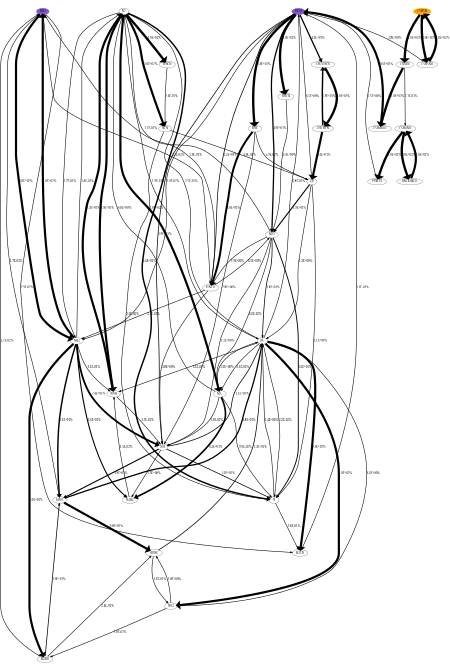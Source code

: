digraph {
    graph [b="0,0,1558,558", rankdir=TB, center=true, splines=True, size="3,5!", dpi=400, ratio="fill"];
	NO -> N2 [label="2.5E-01%" fontcolor=black fontname=serif fontsize=16 penwidth=3]
	NO -> NNH [label="3.1E-01%" fontcolor=black fontname=serif fontsize=16 penwidth=3]
	NO -> N [label="2.2E-02%" fontcolor=black fontname=serif fontsize=16 penwidth=3]
	NO -> N2O [label="6.5E-02%" fontcolor=black fontname=serif fontsize=16 penwidth=3]
	NO -> NO2 [label="1.0E+02%" fontcolor=black fontname=serif fontsize=16 penwidth=12]
	NO -> HCN [label="6.8E-02%" fontcolor=black fontname=serif fontsize=16 penwidth=3]
	NO -> H2CN [label="9.9E+01%" fontcolor=black fontname=serif fontsize=16 penwidth=12]
	H2CN -> HCN [label="1.1E-01%" fontcolor=black fontname=serif fontsize=16 penwidth=3]
	NH3 -> NH2 [label="1.0E+02%" fontcolor=black fontname=serif fontsize=16 penwidth=12]
	NH3 -> HNCO [label="3.2E-02%" fontcolor=black fontname=serif fontsize=16 penwidth=3]
	NH3 -> H2CN [label="5.9E-02%" fontcolor=black fontname=serif fontsize=16 penwidth=3]
	N2O -> N2 [label="6.0E+00%" fontcolor=black fontname=serif fontsize=16 penwidth=3]
	N2O -> N2H2 [label="6.2E+01%" fontcolor=black fontname=serif fontsize=16 penwidth=9]
	N2O -> NH [label="7.0E-02%" fontcolor=black fontname=serif fontsize=16 penwidth=3]
	N2O -> N [label="9.9E-02%" fontcolor=black fontname=serif fontsize=16 penwidth=3]
	N2O -> NO [label="1.3E+00%" fontcolor=black fontname=serif fontsize=16 penwidth=3]
	NO2 -> HONO [label="1.8E+00%" fontcolor=black fontname=serif fontsize=16 penwidth=3]
	NO2 -> H2NO [label="2.0E-02%" fontcolor=black fontname=serif fontsize=16 penwidth=3]
	NO2 -> NO [label="6.4E+00%" fontcolor=black fontname=serif fontsize=16 penwidth=3]
	HCN -> NH2 [label="5.9E-02%" fontcolor=black fontname=serif fontsize=16 penwidth=3]
	HCN -> NH [label="1.9E+01%" fontcolor=black fontname=serif fontsize=16 penwidth=4]
	HCN -> HNC [label="1.0E+02%" fontcolor=black fontname=serif fontsize=16 penwidth=13]
	HCN -> CN [label="6.5E+00%" fontcolor=black fontname=serif fontsize=16 penwidth=3]
	HCN -> HNCO [label="1.2E+01%" fontcolor=black fontname=serif fontsize=16 penwidth=4]
	HCN -> NCO [label="4.9E+01%" fontcolor=black fontname=serif fontsize=16 penwidth=7]
	HCN -> CH2CHCN [label="4.1E+01%" fontcolor=black fontname=serif fontsize=16 penwidth=7]
	HCN -> HOCN [label="1.0E+02%" fontcolor=black fontname=serif fontsize=16 penwidth=13]
	N -> NO [label="1.4E+00%" fontcolor=black fontname=serif fontsize=16 penwidth=3]
	N -> H2CN [label="5.8E-01%" fontcolor=black fontname=serif fontsize=16 penwidth=3]
	N2 -> NNH [label="9.9E+01%" fontcolor=black fontname=serif fontsize=16 penwidth=12]
	N2 -> NH2 [label="1.7E-01%" fontcolor=black fontname=serif fontsize=16 penwidth=3]
	N2 -> N [label="5.4E+01%" fontcolor=black fontname=serif fontsize=16 penwidth=8]
	N2 -> N2O [label="1.0E+02%" fontcolor=black fontname=serif fontsize=16 penwidth=12]
	N2 -> NO [label="1.9E-01%" fontcolor=black fontname=serif fontsize=16 penwidth=3]
	N2 -> NCN [label="1.0E+02%" fontcolor=black fontname=serif fontsize=16 penwidth=12]
	N2 -> HNCN [label="1.0E+02%" fontcolor=black fontname=serif fontsize=16 penwidth=13]
	C5H5N -> C5H4N [label="1.0E+02%" fontcolor=black fontname=serif fontsize=16 penwidth=13]
	C5H5N -> C5H5NO [label="1.0E+02%" fontcolor=black fontname=serif fontsize=16 penwidth=13]
	NNH -> N2 [label="9.3E+01%" fontcolor=black fontname=serif fontsize=16 penwidth=12]
	NNH -> NH [label="1.7E-02%" fontcolor=black fontname=serif fontsize=16 penwidth=3]
	NH2 -> N2 [label="1.4E-01%" fontcolor=black fontname=serif fontsize=16 penwidth=3]
	NH2 -> N2H2 [label="3.6E+01%" fontcolor=black fontname=serif fontsize=16 penwidth=6]
	NH2 -> NNH [label="3.1E-01%" fontcolor=black fontname=serif fontsize=16 penwidth=3]
	NH2 -> NH [label="7.4E+01%" fontcolor=black fontname=serif fontsize=16 penwidth=10]
	NH2 -> HNO [label="5.1E+01%" fontcolor=black fontname=serif fontsize=16 penwidth=8]
	NH2 -> H2NO [label="1.0E+02%" fontcolor=black fontname=serif fontsize=16 penwidth=12]
	NH2 -> NH3 [label="1.0E+02%" fontcolor=black fontname=serif fontsize=16 penwidth=12]
	HNCO -> NH2 [label="2.3E-02%" fontcolor=black fontname=serif fontsize=16 penwidth=3]
	HNCO -> NH [label="3.8E+00%" fontcolor=black fontname=serif fontsize=16 penwidth=3]
	HNCO -> NH3 [label="1.9E-01%" fontcolor=black fontname=serif fontsize=16 penwidth=3]
	HNCO -> NCO [label="6.5E+00%" fontcolor=black fontname=serif fontsize=16 penwidth=3]
	N2H2 -> NNH [label="1.1E-02%" fontcolor=black fontname=serif fontsize=16 penwidth=3]
	NH -> N2H2 [label="1.3E+00%" fontcolor=black fontname=serif fontsize=16 penwidth=3]
	NH -> HNO [label="3.9E+01%" fontcolor=black fontname=serif fontsize=16 penwidth=6]
	NH -> N [label="2.0E+01%" fontcolor=black fontname=serif fontsize=16 penwidth=4]
	NH -> NO [label="1.1E+01%" fontcolor=black fontname=serif fontsize=16 penwidth=4]
	HONO -> NO [label="1.3E+01%" fontcolor=black fontname=serif fontsize=16 penwidth=4]
	HONO -> NO2 [label="3.6E-01%" fontcolor=black fontname=serif fontsize=16 penwidth=3]
	H2NO -> HNO [label="1.0E+01%" fontcolor=black fontname=serif fontsize=16 penwidth=4]
	H2NO -> HONO [label="2.4E-01%" fontcolor=black fontname=serif fontsize=16 penwidth=3]
	H2NO -> NH3 [label="2.7E-02%" fontcolor=black fontname=serif fontsize=16 penwidth=3]
	HNC -> NH [label="2.8E+00%" fontcolor=black fontname=serif fontsize=16 penwidth=3]
	HNC -> CN [label="5.9E-02%" fontcolor=black fontname=serif fontsize=16 penwidth=3]
	HNC -> HNCO [label="8.0E+01%" fontcolor=black fontname=serif fontsize=16 penwidth=11]
	CN -> N [label="1.1E+00%" fontcolor=black fontname=serif fontsize=16 penwidth=3]
	CN -> NO [label="1.3E+00%" fontcolor=black fontname=serif fontsize=16 penwidth=3]
	CN -> NCO [label="3.9E+01%" fontcolor=black fontname=serif fontsize=16 penwidth=6]
	NCO -> N2 [label="1.1E-01%" fontcolor=black fontname=serif fontsize=16 penwidth=3]
	NCO -> NH [label="1.1E+00%" fontcolor=black fontname=serif fontsize=16 penwidth=3]
	NCO -> N [label="2.5E+01%" fontcolor=black fontname=serif fontsize=16 penwidth=5]
	NCO -> N2O [label="6.6E-02%" fontcolor=black fontname=serif fontsize=16 penwidth=3]
	NCO -> NO [label="1.8E+01%" fontcolor=black fontname=serif fontsize=16 penwidth=4]
	NCO -> HNCO [label="7.9E+00%" fontcolor=black fontname=serif fontsize=16 penwidth=3]
	CH2CHCN -> CHCHCN [label="1.0E+02%" fontcolor=black fontname=serif fontsize=16 penwidth=13]
	HOCN -> NCO [label="6.3E+00%" fontcolor=black fontname=serif fontsize=16 penwidth=3]
	NCN -> N [label="2.1E-02%" fontcolor=black fontname=serif fontsize=16 penwidth=3]
	NCN -> CN [label="4.0E-02%" fontcolor=black fontname=serif fontsize=16 penwidth=3]
	HNCN -> NCN [label="2.6E-02%" fontcolor=black fontname=serif fontsize=16 penwidth=3]
	C5H4N -> C5H4NO [label="1.1E-01%" fontcolor=black fontname=serif fontsize=16 penwidth=3]
	C5H4N -> C5H4NO2 [label="1.0E+02%" fontcolor=black fontname=serif fontsize=16 penwidth=13]
	C5H5NO -> HCN [label="1.8E+00%" fontcolor=black fontname=serif fontsize=16 penwidth=3]
	C5H5NO -> C5H5N [label="1.0E+02%" fontcolor=black fontname=serif fontsize=16 penwidth=13]
	HNO -> HONO [label="9.8E+01%" fontcolor=black fontname=serif fontsize=16 penwidth=12]
	HNO -> NH3 [label="1.7E-02%" fontcolor=black fontname=serif fontsize=16 penwidth=3]
	HNO -> NO [label="4.8E+01%" fontcolor=black fontname=serif fontsize=16 penwidth=7]
	CHCHCN -> CN [label="9.3E+01%" fontcolor=black fontname=serif fontsize=16 penwidth=12]
	CHCHCN -> CH2CHCN [label="5.9E+01%" fontcolor=black fontname=serif fontsize=16 penwidth=8]
	C5H4NO -> PYRLYL [label="1.0E+02%" fontcolor=black fontname=serif fontsize=16 penwidth=13]
	C5H4NO -> BNC4H4CO [label="1.0E+02%" fontcolor=black fontname=serif fontsize=16 penwidth=13]
	C5H4NO2 -> HCN [label="9.6E+01%" fontcolor=black fontname=serif fontsize=16 penwidth=12]
	PYRLYL -> HCN [label="2.5E+00%" fontcolor=black fontname=serif fontsize=16 penwidth=3]
	BNC4H4CO -> C5H4NO [label="1.0E+02%" fontcolor=black fontname=serif fontsize=16 penwidth=12]
	NO [fontname=serif fontsize=16]
	H2CN [fontname=serif fontsize=16]
	NH3 [fontname=serif fontsize=16]
	N2O [fontname=serif fontsize=16]
	NO2 [fontname=serif fontsize=16]
	HCN [fontname=serif fontsize=16]
	N [fontname=serif fontsize=16]
	N2 [fontname=serif fontsize=16]
	C5H5N [fontname=serif fontsize=16]
	NNH [fontname=serif fontsize=16]
	NH2 [fontname=serif fontsize=16]
	HNCO [fontname=serif fontsize=16]
	N2H2 [fontname=serif fontsize=16]
	NH [fontname=serif fontsize=16]
	HONO [fontname=serif fontsize=16]
	H2NO [fontname=serif fontsize=16]
	HNC [fontname=serif fontsize=16]
	CN [fontname=serif fontsize=16]
	NCO [fontname=serif fontsize=16]
	CH2CHCN [fontname=serif fontsize=16]
	HOCN [fontname=serif fontsize=16]
	NCN [fontname=serif fontsize=16]
	HNCN [fontname=serif fontsize=16]
	C5H4N [fontname=serif fontsize=16]
	C5H5NO [fontname=serif fontsize=16]
	HNO [fontname=serif fontsize=16]
	CHCHCN [fontname=serif fontsize=16]
	C5H4NO [fontname=serif fontsize=16]
	C5H4NO2 [fontname=serif fontsize=16]
	PYRLYL [fontname=serif fontsize=16]
	BNC4H4CO [fontname=serif fontsize=16]
	HCN [color="#500dbab1" fillcolor="#500dbab1" style=filled]
	NH3 [color="#500dbab1" fillcolor="#500dbab1" style=filled]
	C5H5N [color=orange fillcolor=orange style=filled]

    {rank="source"; C5H5N,NH3,HCN,N2}
}